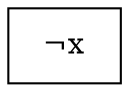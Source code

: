 digraph G {
  id0 [shape=box, style=filled, color="black", fontcolor="black", fillcolor="white", label="¬x"];
}
